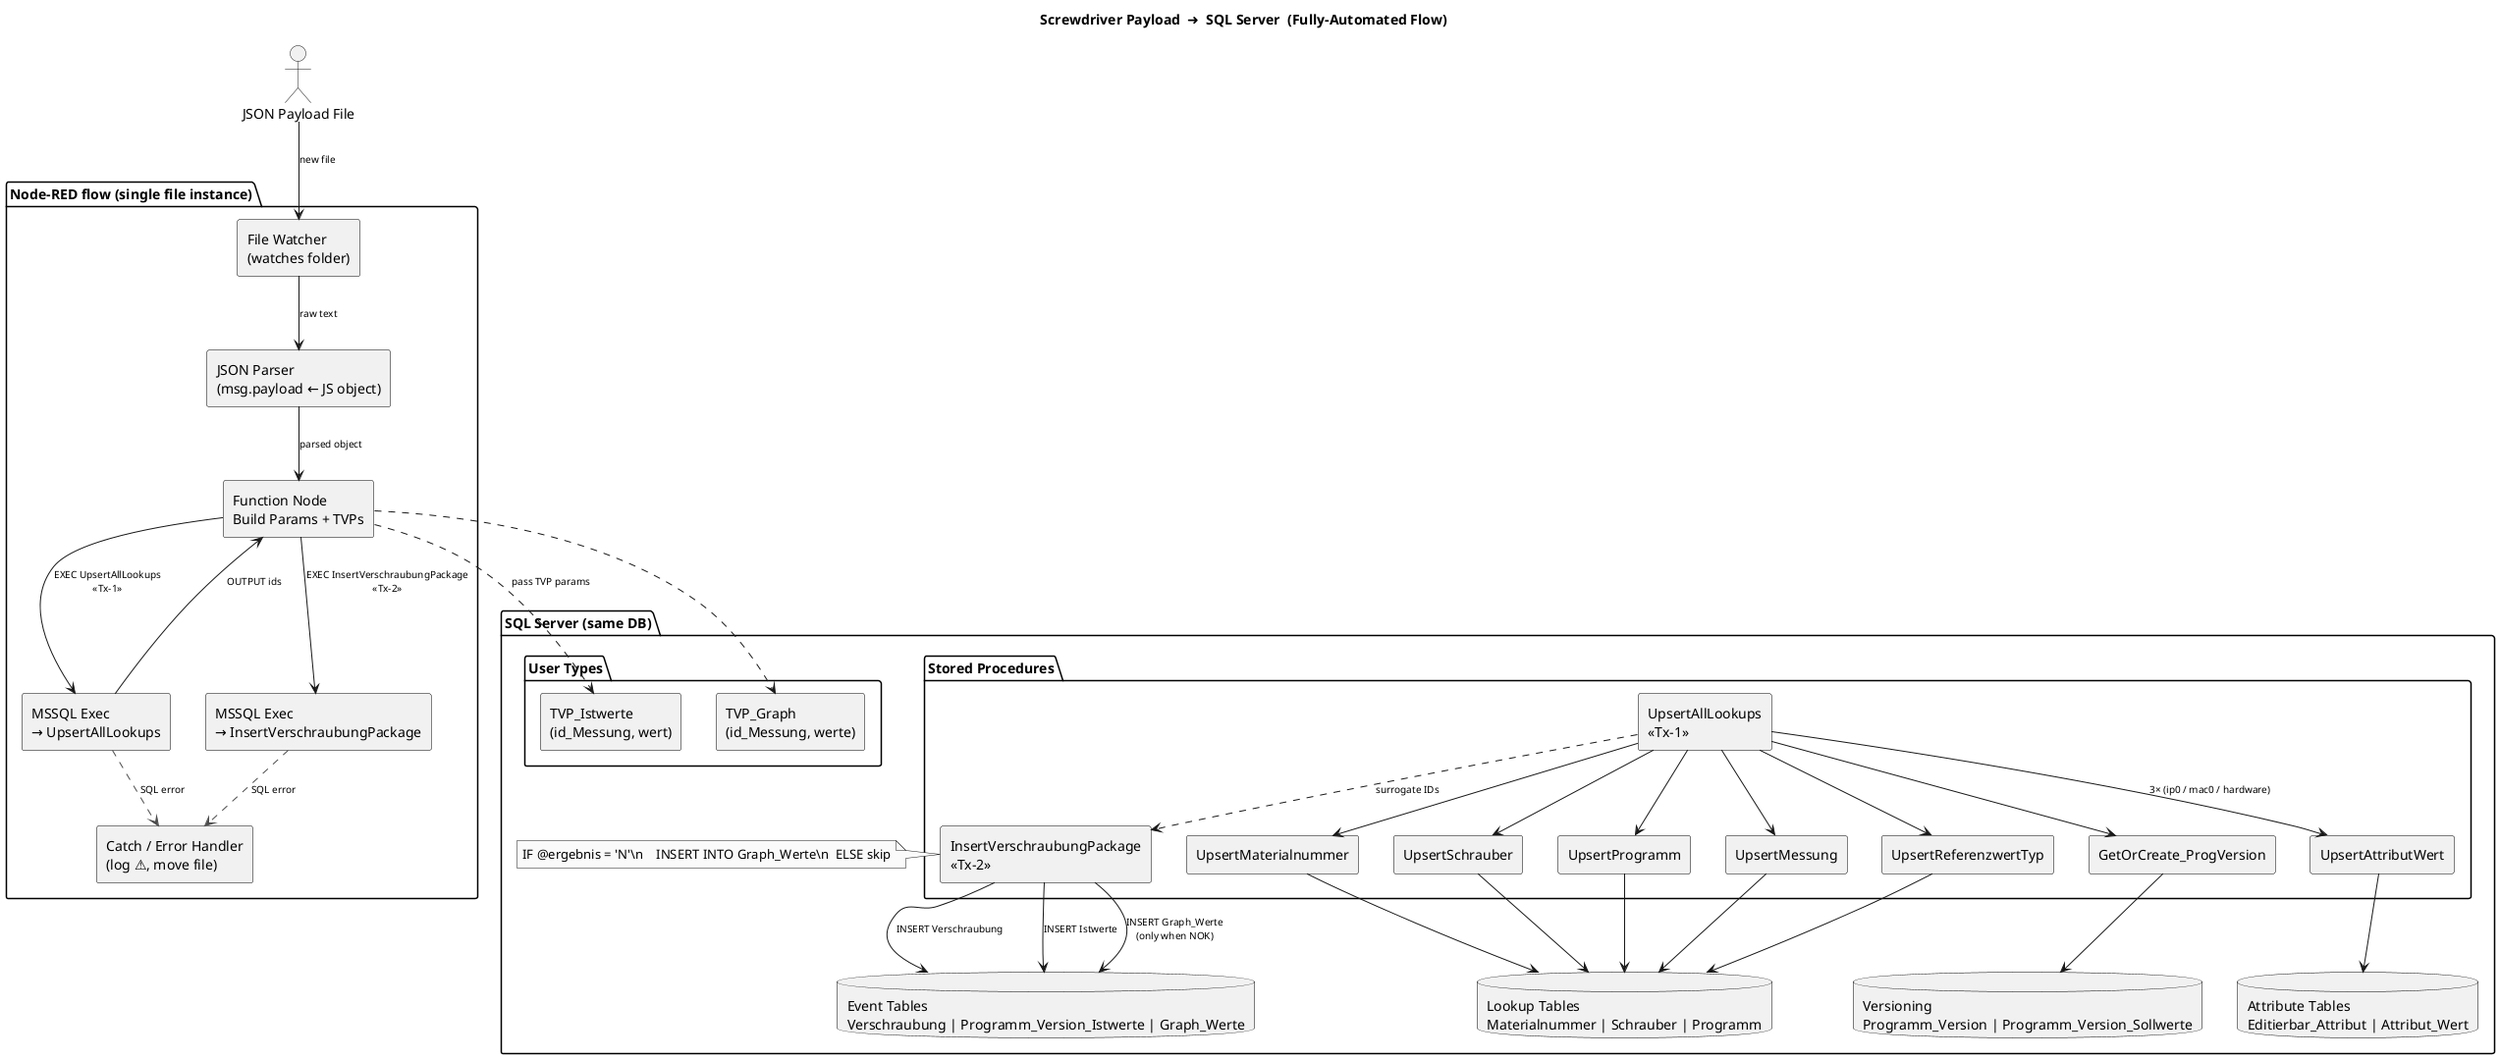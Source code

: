 @startuml  Screwdriver-payload ETL

'─────────────────────────────────────────────────────────────
'  Screwdriver-payload ETL  –  Detailed Processing Diagram
'─────────────────────────────────────────────────────────────
skinparam monochrome true
skinparam componentStyle rectangle
skinparam packageBorderColor Black
skinparam packageBackgroundColor White
skinparam componentBorderColor Black
skinparam databaseBorderColor Black
skinparam arrowFontSize 10
'─────────────────────────────────────────────────────────────
title  Screwdriver Payload  ➜  SQL Server  (Fully-Automated Flow)
actor "JSON Payload File" as PF

'──────────────────────  Node-RED Flow  ──────────────────────
package "Node-RED flow (single file instance)" {

  component "File Watcher\n(watches folder)"          as NW
  component "JSON Parser\n(msg.payload ← JS object)"  as JP
  component "Function Node\nBuild Params + TVPs"      as FN
  component "MSSQL Exec\n→ UpsertAllLookups"          as MSSQL1
  component "MSSQL Exec\n→ InsertVerschraubungPackage" as MSSQL2
  component "Catch / Error Handler\n(log ⚠, move file)" as EH

  PF  --> NW   : new file
  NW  --> JP   : raw text
  JP  --> FN   : parsed object
  FN  --> MSSQL1 : EXEC UpsertAllLookups\n<<Tx-1>>
  MSSQL1 --> FN : OUTPUT ids
  FN  --> MSSQL2 : EXEC InsertVerschraubungPackage\n<<Tx-2>>
  
  MSSQL1 -[#red,dashed]-> EH : SQL error
  MSSQL2 -[#red,dashed]-> EH : SQL error
}

'──────────────────────  SQL Server Side  ──────────────────────
package "SQL Server (same DB)" {

  '──────── Stored Procedures (orchestration) ────────
  package "Stored Procedures" {
    component "UpsertAllLookups\n<<Tx-1>>"            as SP1
    component "InsertVerschraubungPackage\n<<Tx-2>>"  as SP2
    component "UpsertMaterialnummer"                  as U_Mat
    component "UpsertSchrauber"                       as U_Scr
    component "UpsertProgramm"                        as U_Prg
    component "GetOrCreate_ProgVersion"               as U_PVer
    component "UpsertAttributWert"                    as U_Attr
    component "UpsertMessung"                         as U_Msg
    component "UpsertReferenzwertTyp"                 as U_Ref
  }

  '──────── Table-Valued Types (TVP definitions) ─────
  package "User Types" {
    component "TVP_Istwerte\n(id_Messung, wert)"      as TVP1
    component "TVP_Graph\n(id_Messung, werte)"        as TVP2
  }

  '──────── Data Tables (logical groups) ─────────────
  database "Lookup Tables\nMaterialnummer | Schrauber | Programm" as DB_Look
  database "Versioning\nProgramm_Version | Programm_Version_Sollwerte" as DB_Ver
  database "Event Tables\nVerschraubung | Programm_Version_Istwerte | Graph_Werte" as DB_Evt
  database "Attribute Tables\nEditierbar_Attribut | Attribut_Wert" as DB_Attr

  '────────  Call graph inside Tx-1  ─────────
  SP1 --> U_Mat
  SP1 --> U_Scr
  SP1 --> U_Prg
  SP1 --> U_PVer
  SP1 --> U_Attr : 3× (ip0 / mac0 / hardware)
  ' optional helpers if you create types on-the-fly
  SP1 --> U_Msg
  SP1 --> U_Ref

  U_Mat --> DB_Look
  U_Scr --> DB_Look
  U_Prg --> DB_Look
  U_PVer --> DB_Ver
  U_Attr --> DB_Attr
  U_Msg  --> DB_Look
  U_Ref  --> DB_Look

  '────────  Tx-2 writes event data  ────────
  SP2 --> DB_Evt : INSERT Verschraubung
  SP2 --> DB_Evt : INSERT Istwerte
  SP2 --> DB_Evt : INSERT Graph_Werte\n(only when NOK)

  note right of SP2
    IF @ergebnis = 'N'\n    INSERT INTO Graph_Werte\n  ELSE skip
  end note
}

'────────── Cross-boundary arrows ──────────
FN ..> TVP1 : pass TVP params
FN ..> TVP2
SP1 ..> SP2 : surrogate IDs

@enduml
